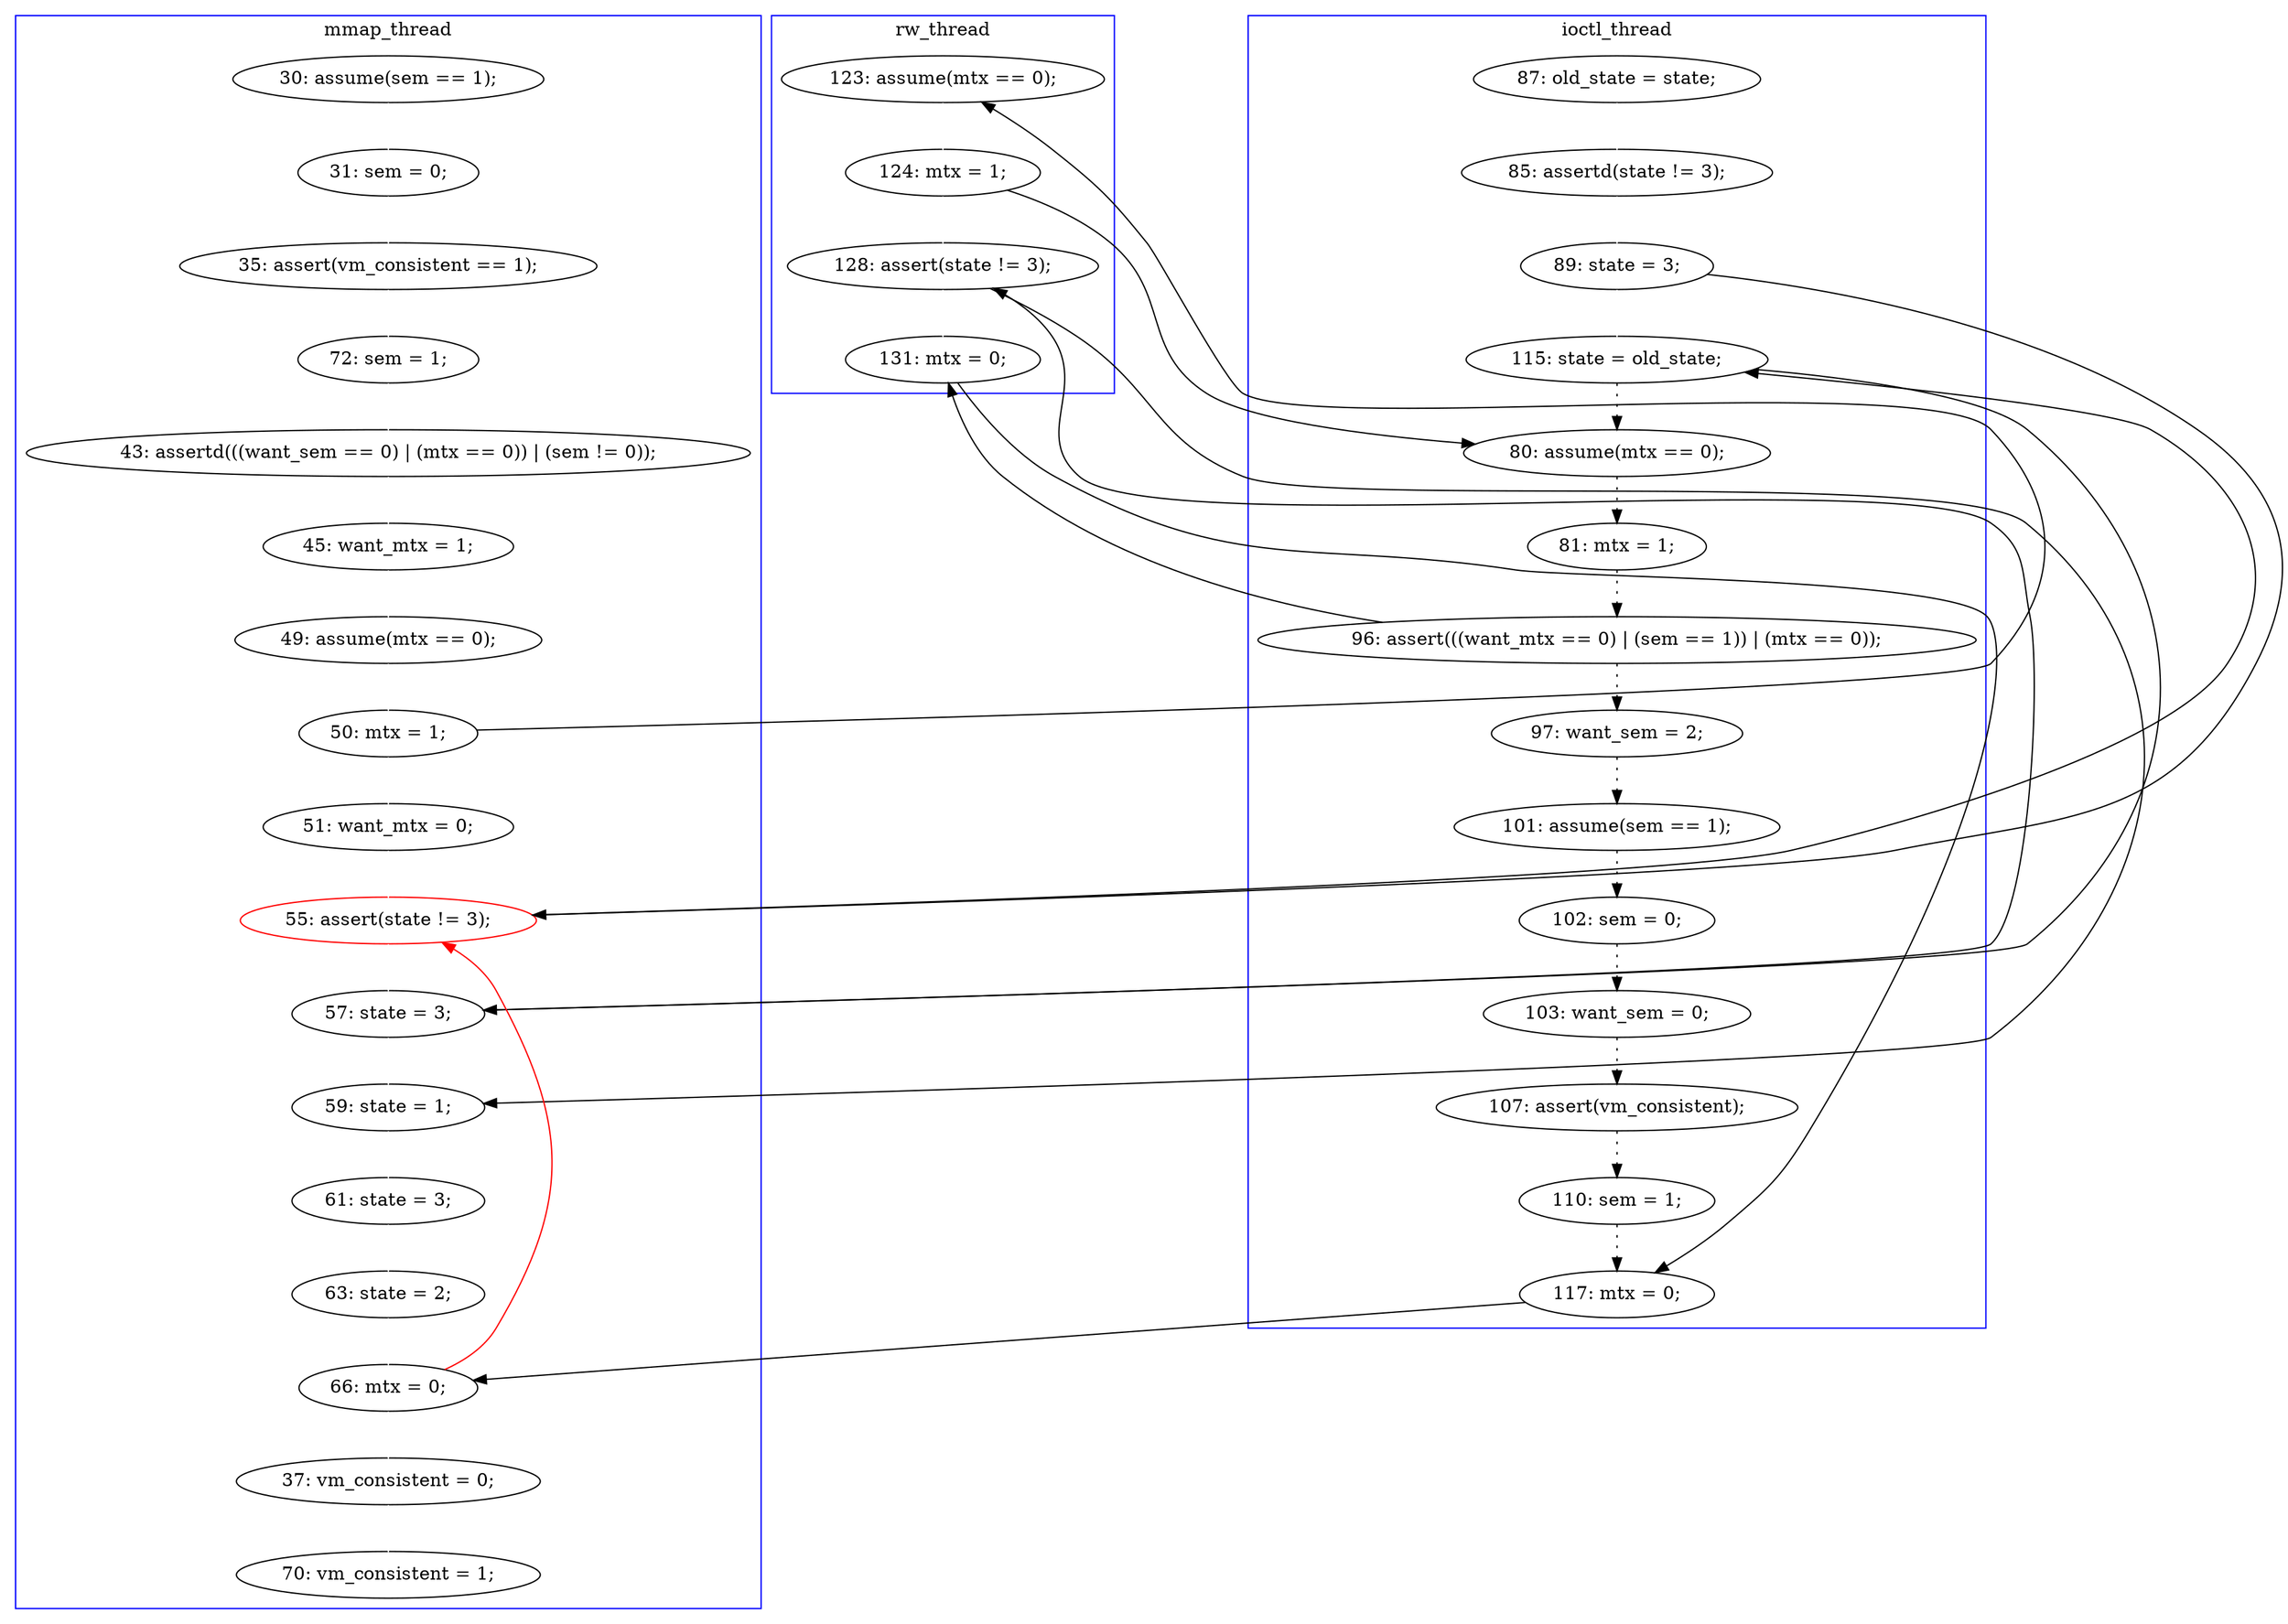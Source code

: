 digraph Counterexample {
	29 -> 30 [color = black, style = dotted]
	18 -> 26 [color = white, style = solid]
	11 -> 12 [color = white, style = solid]
	26 -> 29 [color = black, style = solid, constraint = false]
	43 -> 45 [color = white, style = solid]
	34 -> 35 [color = black, style = dotted]
	17 -> 18 [color = white, style = solid]
	41 -> 46 [color = black, style = solid, constraint = false]
	29 -> 39 [color = black, style = solid, constraint = false]
	51 -> 53 [color = white, style = solid]
	28 -> 30 [color = black, style = solid, constraint = false]
	33 -> 34 [color = black, style = dotted]
	24 -> 25 [color = white, style = solid]
	40 -> 41 [color = white, style = solid]
	25 -> 29 [color = white, style = solid]
	42 -> 43 [color = white, style = solid]
	35 -> 36 [color = black, style = dotted]
	30 -> 31 [color = black, style = dotted]
	31 -> 33 [color = black, style = dotted]
	26 -> 39 [color = white, style = solid]
	38 -> 44 [color = black, style = dotted]
	13 -> 14 [color = white, style = solid]
	39 -> 40 [color = black, style = solid, constraint = false]
	12 -> 13 [color = white, style = solid]
	48 -> 26 [color = red, style = solid, constraint = false]
	46 -> 48 [color = black, style = solid, constraint = false]
	39 -> 42 [color = white, style = solid]
	36 -> 37 [color = black, style = dotted]
	28 -> 40 [color = white, style = solid]
	25 -> 26 [color = black, style = solid, constraint = false]
	16 -> 17 [color = white, style = solid]
	40 -> 42 [color = black, style = solid, constraint = false]
	45 -> 48 [color = white, style = solid]
	14 -> 15 [color = white, style = solid]
	48 -> 51 [color = white, style = solid]
	15 -> 16 [color = white, style = solid]
	22 -> 24 [color = white, style = solid]
	44 -> 46 [color = black, style = dotted]
	17 -> 27 [color = black, style = solid, constraint = false]
	10 -> 11 [color = white, style = solid]
	27 -> 28 [color = white, style = solid]
	33 -> 41 [color = black, style = solid, constraint = false]
	37 -> 38 [color = black, style = dotted]
	subgraph cluster2 {
		label = ioctl_thread
		color = blue
		36  [label = "102: sem = 0;"]
		24  [label = "85: assertd(state != 3);"]
		30  [label = "80: assume(mtx == 0);"]
		38  [label = "107: assert(vm_consistent);"]
		25  [label = "89: state = 3;"]
		29  [label = "115: state = old_state;"]
		33  [label = "96: assert(((want_mtx == 0) | (sem == 1)) | (mtx == 0));"]
		46  [label = "117: mtx = 0;"]
		22  [label = "87: old_state = state;"]
		44  [label = "110: sem = 1;"]
		31  [label = "81: mtx = 1;"]
		35  [label = "101: assume(sem == 1);"]
		37  [label = "103: want_sem = 0;"]
		34  [label = "97: want_sem = 2;"]
	}
	subgraph cluster3 {
		label = rw_thread
		color = blue
		41  [label = "131: mtx = 0;"]
		40  [label = "128: assert(state != 3);"]
		28  [label = "124: mtx = 1;"]
		27  [label = "123: assume(mtx == 0);"]
	}
	subgraph cluster1 {
		label = mmap_thread
		color = blue
		42  [label = "59: state = 1;"]
		14  [label = "43: assertd(((want_sem == 0) | (mtx == 0)) | (sem != 0));"]
		39  [label = "57: state = 3;"]
		12  [label = "35: assert(vm_consistent == 1);"]
		48  [label = "66: mtx = 0;"]
		51  [label = "37: vm_consistent = 0;"]
		43  [label = "61: state = 3;"]
		17  [label = "50: mtx = 1;"]
		13  [label = "72: sem = 1;"]
		45  [label = "63: state = 2;"]
		53  [label = "70: vm_consistent = 1;"]
		26  [label = "55: assert(state != 3);", color = red]
		15  [label = "45: want_mtx = 1;"]
		11  [label = "31: sem = 0;"]
		16  [label = "49: assume(mtx == 0);"]
		10  [label = "30: assume(sem == 1);"]
		18  [label = "51: want_mtx = 0;"]
	}
}